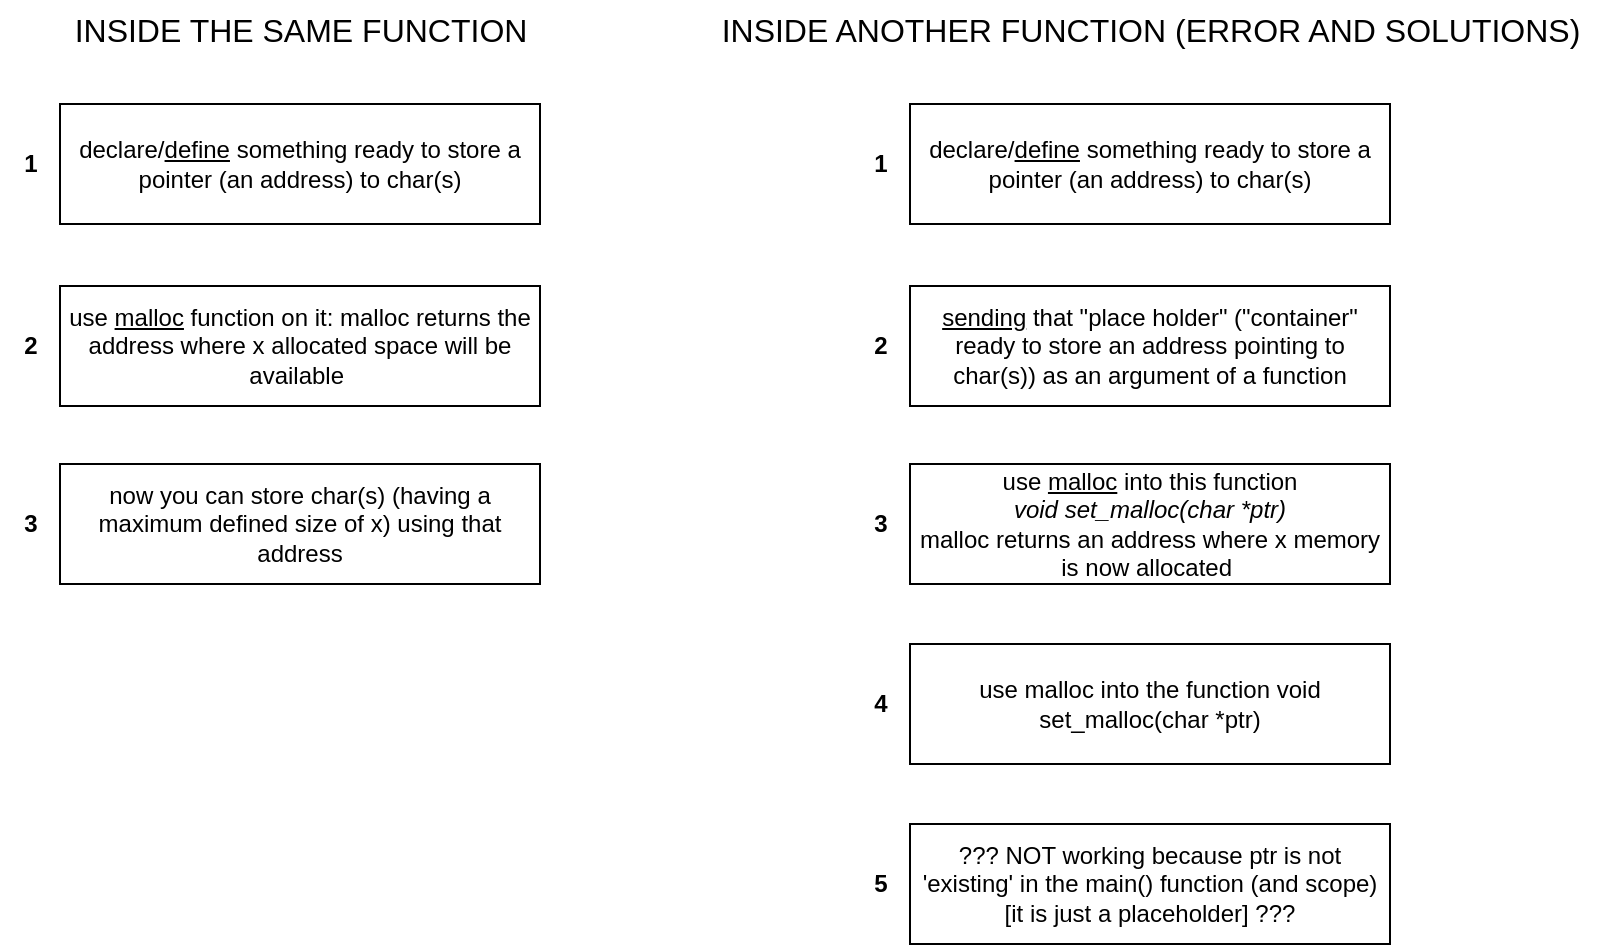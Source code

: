 <mxfile version="22.1.8" type="github">
  <diagram id="C5RBs43oDa-KdzZeNtuy" name="Page-1">
    <mxGraphModel dx="1242" dy="907" grid="1" gridSize="10" guides="1" tooltips="1" connect="1" arrows="1" fold="1" page="1" pageScale="1" pageWidth="827" pageHeight="1169" math="0" shadow="0">
      <root>
        <mxCell id="WIyWlLk6GJQsqaUBKTNV-0" />
        <mxCell id="WIyWlLk6GJQsqaUBKTNV-1" parent="WIyWlLk6GJQsqaUBKTNV-0" />
        <mxCell id="2JYnC2IdUpsd8ku6Hx6w-0" value="declare/&lt;u&gt;define&lt;/u&gt; something ready to store a pointer (an address) to char(s)" style="whiteSpace=wrap;html=1;" vertex="1" parent="WIyWlLk6GJQsqaUBKTNV-1">
          <mxGeometry x="30" y="60" width="240" height="60" as="geometry" />
        </mxCell>
        <mxCell id="2JYnC2IdUpsd8ku6Hx6w-2" value="&lt;b&gt;1&lt;/b&gt;" style="text;html=1;align=center;verticalAlign=middle;resizable=0;points=[];autosize=1;strokeColor=none;fillColor=none;" vertex="1" parent="WIyWlLk6GJQsqaUBKTNV-1">
          <mxGeometry y="75" width="30" height="30" as="geometry" />
        </mxCell>
        <mxCell id="2JYnC2IdUpsd8ku6Hx6w-3" value="use &lt;u&gt;malloc&lt;/u&gt; function on it: malloc returns the address where x allocated space will be available&amp;nbsp;" style="whiteSpace=wrap;html=1;" vertex="1" parent="WIyWlLk6GJQsqaUBKTNV-1">
          <mxGeometry x="30" y="151" width="240" height="60" as="geometry" />
        </mxCell>
        <mxCell id="2JYnC2IdUpsd8ku6Hx6w-4" value="&lt;b&gt;2&lt;/b&gt;" style="text;html=1;align=center;verticalAlign=middle;resizable=0;points=[];autosize=1;strokeColor=none;fillColor=none;" vertex="1" parent="WIyWlLk6GJQsqaUBKTNV-1">
          <mxGeometry y="166" width="30" height="30" as="geometry" />
        </mxCell>
        <mxCell id="2JYnC2IdUpsd8ku6Hx6w-6" value="&lt;font style=&quot;font-size: 16px;&quot;&gt;INSIDE THE SAME FUNCTION&lt;/font&gt;" style="text;html=1;align=center;verticalAlign=middle;resizable=0;points=[];autosize=1;strokeColor=none;fillColor=none;" vertex="1" parent="WIyWlLk6GJQsqaUBKTNV-1">
          <mxGeometry x="25" y="8" width="250" height="30" as="geometry" />
        </mxCell>
        <mxCell id="2JYnC2IdUpsd8ku6Hx6w-7" value="now you can store char(s) (having a maximum defined size of x) using that address" style="whiteSpace=wrap;html=1;" vertex="1" parent="WIyWlLk6GJQsqaUBKTNV-1">
          <mxGeometry x="30" y="240" width="240" height="60" as="geometry" />
        </mxCell>
        <mxCell id="2JYnC2IdUpsd8ku6Hx6w-8" value="&lt;b&gt;3&lt;/b&gt;" style="text;html=1;align=center;verticalAlign=middle;resizable=0;points=[];autosize=1;strokeColor=none;fillColor=none;" vertex="1" parent="WIyWlLk6GJQsqaUBKTNV-1">
          <mxGeometry y="255" width="30" height="30" as="geometry" />
        </mxCell>
        <mxCell id="2JYnC2IdUpsd8ku6Hx6w-13" value="declare/&lt;u&gt;define&lt;/u&gt; something ready to store a pointer (an address) to char(s)" style="whiteSpace=wrap;html=1;" vertex="1" parent="WIyWlLk6GJQsqaUBKTNV-1">
          <mxGeometry x="455" y="60" width="240" height="60" as="geometry" />
        </mxCell>
        <mxCell id="2JYnC2IdUpsd8ku6Hx6w-14" value="&lt;b&gt;1&lt;/b&gt;" style="text;html=1;align=center;verticalAlign=middle;resizable=0;points=[];autosize=1;strokeColor=none;fillColor=none;" vertex="1" parent="WIyWlLk6GJQsqaUBKTNV-1">
          <mxGeometry x="425" y="75" width="30" height="30" as="geometry" />
        </mxCell>
        <mxCell id="2JYnC2IdUpsd8ku6Hx6w-15" value="&lt;u&gt;sending&lt;/u&gt; that &quot;place holder&quot; (&quot;container&quot; ready to store an address pointing to char(s)) as an argument of a function" style="whiteSpace=wrap;html=1;" vertex="1" parent="WIyWlLk6GJQsqaUBKTNV-1">
          <mxGeometry x="455" y="151" width="240" height="60" as="geometry" />
        </mxCell>
        <mxCell id="2JYnC2IdUpsd8ku6Hx6w-16" value="&lt;b&gt;2&lt;/b&gt;" style="text;html=1;align=center;verticalAlign=middle;resizable=0;points=[];autosize=1;strokeColor=none;fillColor=none;" vertex="1" parent="WIyWlLk6GJQsqaUBKTNV-1">
          <mxGeometry x="425" y="166" width="30" height="30" as="geometry" />
        </mxCell>
        <mxCell id="2JYnC2IdUpsd8ku6Hx6w-17" value="&lt;font style=&quot;font-size: 16px;&quot;&gt;INSIDE ANOTHER FUNCTION (ERROR AND SOLUTIONS)&lt;/font&gt;" style="text;html=1;align=center;verticalAlign=middle;resizable=0;points=[];autosize=1;strokeColor=none;fillColor=none;" vertex="1" parent="WIyWlLk6GJQsqaUBKTNV-1">
          <mxGeometry x="350" y="8" width="450" height="30" as="geometry" />
        </mxCell>
        <mxCell id="2JYnC2IdUpsd8ku6Hx6w-18" value="use &lt;u&gt;malloc&lt;/u&gt; into this function &lt;br&gt;&lt;i&gt;void set_malloc(char *ptr)&lt;br&gt;&lt;/i&gt;malloc returns an address where x memory is now allocated&amp;nbsp;" style="whiteSpace=wrap;html=1;" vertex="1" parent="WIyWlLk6GJQsqaUBKTNV-1">
          <mxGeometry x="455" y="240" width="240" height="60" as="geometry" />
        </mxCell>
        <mxCell id="2JYnC2IdUpsd8ku6Hx6w-19" value="&lt;b&gt;3&lt;/b&gt;" style="text;html=1;align=center;verticalAlign=middle;resizable=0;points=[];autosize=1;strokeColor=none;fillColor=none;" vertex="1" parent="WIyWlLk6GJQsqaUBKTNV-1">
          <mxGeometry x="425" y="255" width="30" height="30" as="geometry" />
        </mxCell>
        <mxCell id="2JYnC2IdUpsd8ku6Hx6w-20" value="use malloc into the function void set_malloc(char *ptr)" style="whiteSpace=wrap;html=1;" vertex="1" parent="WIyWlLk6GJQsqaUBKTNV-1">
          <mxGeometry x="455" y="330" width="240" height="60" as="geometry" />
        </mxCell>
        <mxCell id="2JYnC2IdUpsd8ku6Hx6w-21" value="&lt;b&gt;4&lt;/b&gt;" style="text;html=1;align=center;verticalAlign=middle;resizable=0;points=[];autosize=1;strokeColor=none;fillColor=none;" vertex="1" parent="WIyWlLk6GJQsqaUBKTNV-1">
          <mxGeometry x="425" y="345" width="30" height="30" as="geometry" />
        </mxCell>
        <mxCell id="2JYnC2IdUpsd8ku6Hx6w-22" value="??? NOT working because ptr is not &#39;existing&#39; in the main() function (and scope) [it is just a placeholder] ???" style="whiteSpace=wrap;html=1;" vertex="1" parent="WIyWlLk6GJQsqaUBKTNV-1">
          <mxGeometry x="455" y="420" width="240" height="60" as="geometry" />
        </mxCell>
        <mxCell id="2JYnC2IdUpsd8ku6Hx6w-23" value="&lt;b&gt;5&lt;/b&gt;" style="text;html=1;align=center;verticalAlign=middle;resizable=0;points=[];autosize=1;strokeColor=none;fillColor=none;" vertex="1" parent="WIyWlLk6GJQsqaUBKTNV-1">
          <mxGeometry x="425" y="435" width="30" height="30" as="geometry" />
        </mxCell>
      </root>
    </mxGraphModel>
  </diagram>
</mxfile>
